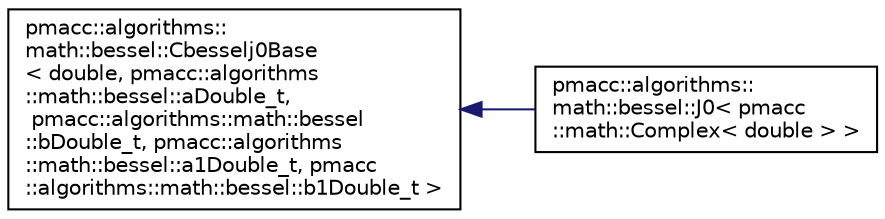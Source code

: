 digraph "Graphical Class Hierarchy"
{
 // LATEX_PDF_SIZE
  edge [fontname="Helvetica",fontsize="10",labelfontname="Helvetica",labelfontsize="10"];
  node [fontname="Helvetica",fontsize="10",shape=record];
  rankdir="LR";
  Node0 [label="pmacc::algorithms::\lmath::bessel::Cbesselj0Base\l\< double, pmacc::algorithms\l::math::bessel::aDouble_t,\l pmacc::algorithms::math::bessel\l::bDouble_t, pmacc::algorithms\l::math::bessel::a1Double_t, pmacc\l::algorithms::math::bessel::b1Double_t \>",height=0.2,width=0.4,color="black", fillcolor="white", style="filled",URL="$structpmacc_1_1algorithms_1_1math_1_1bessel_1_1_cbesselj0_base.html",tooltip=" "];
  Node0 -> Node1 [dir="back",color="midnightblue",fontsize="10",style="solid",fontname="Helvetica"];
  Node1 [label="pmacc::algorithms::\lmath::bessel::J0\< pmacc\l::math::Complex\< double \> \>",height=0.2,width=0.4,color="black", fillcolor="white", style="filled",URL="$structpmacc_1_1algorithms_1_1math_1_1bessel_1_1_j0_3_01pmacc_1_1math_1_1_complex_3_01double_01_4_01_4.html",tooltip=" "];
}
